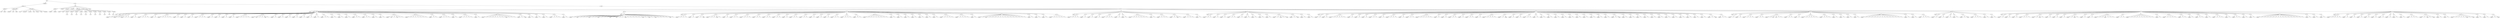 digraph Tree {
	"t0" [label = "TEI"];
	"t1" [label = "teiHeader"];
	"t2" [label = "fileDesc"];
	"t3" [label = "titleStmt"];
	"t4" [label = "title"];
	"t5" [label = "author"];
	"t6" [label = "publicationStmt"];
	"t7" [label = "publisher"];
	"t8" [label = "idno"];
	"t9" [label = "rights"];
	"t10" [label = "SourceDesc"];
	"t11" [label = "genre"];
	"t12" [label = "inspiration"];
	"t13" [label = "structure"];
	"t14" [label = "type"];
	"t15" [label = "periode"];
	"t16" [label = "taille"];
	"t17" [label = "permalien"];
	"t18" [label = "text"];
	"t19" [label = "front"];
	"t20" [label = "docTitle"];
	"t21" [label = "titlePart"];
	"t22" [label = "titlePart"];
	"t23" [label = "docDate"];
	"t24" [label = "docAuthor"];
	"t25" [label = "docImprint"];
	"t26" [label = "printer"];
	"t27" [label = "performance"];
	"t28" [label = "castList"];
	"t29" [label = "head"];
	"t30" [label = "castItem"];
	"t31" [label = "role"];
	"t32" [label = "castItem"];
	"t33" [label = "role"];
	"t34" [label = "castItem"];
	"t35" [label = "role"];
	"t36" [label = "castItem"];
	"t37" [label = "role"];
	"t38" [label = "castItem"];
	"t39" [label = "role"];
	"t40" [label = "castItem"];
	"t41" [label = "role"];
	"t42" [label = "castItem"];
	"t43" [label = "role"];
	"t44" [label = "castItem"];
	"t45" [label = "role"];
	"t46" [label = "castItem"];
	"t47" [label = "role"];
	"t48" [label = "castItem"];
	"t49" [label = "role"];
	"t50" [label = "castItem"];
	"t51" [label = "role"];
	"t52" [label = "set"];
	"t53" [label = "note"];
	"t54" [label = "body"];
	"t55" [label = "div1"];
	"t56" [label = "head"];
	"t57" [label = "stage"];
	"t58" [label = "div2"];
	"t59" [label = "head"];
	"t60" [label = "stage"];
	"t61" [label = "sp"];
	"t62" [label = "speaker"];
	"t63" [label = "l"];
	"t64" [label = "sp"];
	"t65" [label = "speaker"];
	"t66" [label = "l"];
	"t67" [label = "sp"];
	"t68" [label = "speaker"];
	"t69" [label = "l"];
	"t70" [label = "l"];
	"t71" [label = "sp"];
	"t72" [label = "speaker"];
	"t73" [label = "l"];
	"t74" [label = "sp"];
	"t75" [label = "speaker"];
	"t76" [label = "l"];
	"t77" [label = "l"];
	"t78" [label = "l"];
	"t79" [label = "sp"];
	"t80" [label = "speaker"];
	"t81" [label = "l"];
	"t82" [label = "sp"];
	"t83" [label = "speaker"];
	"t84" [label = "l"];
	"t85" [label = "l"];
	"t86" [label = "l"];
	"t87" [label = "l"];
	"t88" [label = "sp"];
	"t89" [label = "speaker"];
	"t90" [label = "l"];
	"t91" [label = "sp"];
	"t92" [label = "speaker"];
	"t93" [label = "l"];
	"t94" [label = "sp"];
	"t95" [label = "speaker"];
	"t96" [label = "l"];
	"t97" [label = "sp"];
	"t98" [label = "speaker"];
	"t99" [label = "l"];
	"t100" [label = "l"];
	"t101" [label = "l"];
	"t102" [label = "sp"];
	"t103" [label = "speaker"];
	"t104" [label = "l"];
	"t105" [label = "sp"];
	"t106" [label = "speaker"];
	"t107" [label = "l"];
	"t108" [label = "sp"];
	"t109" [label = "speaker"];
	"t110" [label = "l"];
	"t111" [label = "sp"];
	"t112" [label = "speaker"];
	"t113" [label = "l"];
	"t114" [label = "sp"];
	"t115" [label = "speaker"];
	"t116" [label = "l"];
	"t117" [label = "l"];
	"t118" [label = "l"];
	"t119" [label = "l"];
	"t120" [label = "sp"];
	"t121" [label = "speaker"];
	"t122" [label = "note"];
	"t123" [label = "l"];
	"t124" [label = "l"];
	"t125" [label = "stage"];
	"t126" [label = "l"];
	"t127" [label = "sp"];
	"t128" [label = "speaker"];
	"t129" [label = "l"];
	"t130" [label = "sp"];
	"t131" [label = "speaker"];
	"t132" [label = "l"];
	"t133" [label = "sp"];
	"t134" [label = "speaker"];
	"t135" [label = "l"];
	"t136" [label = "sp"];
	"t137" [label = "speaker"];
	"t138" [label = "l"];
	"t139" [label = "sp"];
	"t140" [label = "speaker"];
	"t141" [label = "l"];
	"t142" [label = "sp"];
	"t143" [label = "speaker"];
	"t144" [label = "l"];
	"t145" [label = "sp"];
	"t146" [label = "speaker"];
	"t147" [label = "l"];
	"t148" [label = "sp"];
	"t149" [label = "speaker"];
	"t150" [label = "l"];
	"t151" [label = "l"];
	"t152" [label = "sp"];
	"t153" [label = "speaker"];
	"t154" [label = "l"];
	"t155" [label = "sp"];
	"t156" [label = "speaker"];
	"t157" [label = "l"];
	"t158" [label = "sp"];
	"t159" [label = "speaker"];
	"t160" [label = "l"];
	"t161" [label = "sp"];
	"t162" [label = "speaker"];
	"t163" [label = "l"];
	"t164" [label = "l"];
	"t165" [label = "sp"];
	"t166" [label = "speaker"];
	"t167" [label = "l"];
	"t168" [label = "l"];
	"t169" [label = "sp"];
	"t170" [label = "speaker"];
	"t171" [label = "l"];
	"t172" [label = "sp"];
	"t173" [label = "speaker"];
	"t174" [label = "l"];
	"t175" [label = "sp"];
	"t176" [label = "speaker"];
	"t177" [label = "note"];
	"t178" [label = "l"];
	"t179" [label = "note"];
	"t180" [label = "l"];
	"t181" [label = "l"];
	"t182" [label = "sp"];
	"t183" [label = "speaker"];
	"t184" [label = "l"];
	"t185" [label = "l"];
	"t186" [label = "l"];
	"t187" [label = "l"];
	"t188" [label = "l"];
	"t189" [label = "l"];
	"t190" [label = "l"];
	"t191" [label = "sp"];
	"t192" [label = "speaker"];
	"t193" [label = "l"];
	"t194" [label = "l"];
	"t195" [label = "sp"];
	"t196" [label = "speaker"];
	"t197" [label = "l"];
	"t198" [label = "l"];
	"t199" [label = "l"];
	"t200" [label = "sp"];
	"t201" [label = "speaker"];
	"t202" [label = "l"];
	"t203" [label = "sp"];
	"t204" [label = "speaker"];
	"t205" [label = "l"];
	"t206" [label = "l"];
	"t207" [label = "l"];
	"t208" [label = "l"];
	"t209" [label = "sp"];
	"t210" [label = "speaker"];
	"t211" [label = "l"];
	"t212" [label = "sp"];
	"t213" [label = "speaker"];
	"t214" [label = "l"];
	"t215" [label = "l"];
	"t216" [label = "l"];
	"t217" [label = "l"];
	"t218" [label = "l"];
	"t219" [label = "l"];
	"t220" [label = "l"];
	"t221" [label = "stage"];
	"t222" [label = "l"];
	"t223" [label = "l"];
	"t224" [label = "l"];
	"t225" [label = "sp"];
	"t226" [label = "speaker"];
	"t227" [label = "l"];
	"t228" [label = "stage"];
	"t229" [label = "sp"];
	"t230" [label = "speaker"];
	"t231" [label = "l"];
	"t232" [label = "sp"];
	"t233" [label = "speaker"];
	"t234" [label = "l"];
	"t235" [label = "sp"];
	"t236" [label = "speaker"];
	"t237" [label = "l"];
	"t238" [label = "sp"];
	"t239" [label = "speaker"];
	"t240" [label = "l"];
	"t241" [label = "l"];
	"t242" [label = "l"];
	"t243" [label = "sp"];
	"t244" [label = "speaker"];
	"t245" [label = "l"];
	"t246" [label = "div2"];
	"t247" [label = "head"];
	"t248" [label = "sp"];
	"t249" [label = "speaker"];
	"t250" [label = "l"];
	"t251" [label = "stage"];
	"t252" [label = "l"];
	"t253" [label = "l"];
	"t254" [label = "l"];
	"t255" [label = "stage"];
	"t256" [label = "l"];
	"t257" [label = "l"];
	"t258" [label = "stage"];
	"t259" [label = "l"];
	"t260" [label = "l"];
	"t261" [label = "l"];
	"t262" [label = "stage"];
	"t263" [label = "l"];
	"t264" [label = "stage"];
	"t265" [label = "l"];
	"t266" [label = "l"];
	"t267" [label = "stage"];
	"t268" [label = "l"];
	"t269" [label = "l"];
	"t270" [label = "l"];
	"t271" [label = "l"];
	"t272" [label = "l"];
	"t273" [label = "stage"];
	"t274" [label = "l"];
	"t275" [label = "stage"];
	"t276" [label = "l"];
	"t277" [label = "stage"];
	"t278" [label = "l"];
	"t279" [label = "l"];
	"t280" [label = "l"];
	"t281" [label = "l"];
	"t282" [label = "stage"];
	"t283" [label = "l"];
	"t284" [label = "div2"];
	"t285" [label = "head"];
	"t286" [label = "sp"];
	"t287" [label = "speaker"];
	"t288" [label = "l"];
	"t289" [label = "l"];
	"t290" [label = "l"];
	"t291" [label = "sp"];
	"t292" [label = "speaker"];
	"t293" [label = "l"];
	"t294" [label = "sp"];
	"t295" [label = "speaker"];
	"t296" [label = "l"];
	"t297" [label = "stage"];
	"t298" [label = "sp"];
	"t299" [label = "speaker"];
	"t300" [label = "l"];
	"t301" [label = "l"];
	"t302" [label = "stage"];
	"t303" [label = "l"];
	"t304" [label = "sp"];
	"t305" [label = "speaker"];
	"t306" [label = "l"];
	"t307" [label = "sp"];
	"t308" [label = "speaker"];
	"t309" [label = "l"];
	"t310" [label = "l"];
	"t311" [label = "sp"];
	"t312" [label = "speaker"];
	"t313" [label = "l"];
	"t314" [label = "l"];
	"t315" [label = "l"];
	"t316" [label = "sp"];
	"t317" [label = "speaker"];
	"t318" [label = "l"];
	"t319" [label = "l"];
	"t320" [label = "sp"];
	"t321" [label = "speaker"];
	"t322" [label = "l"];
	"t323" [label = "l"];
	"t324" [label = "sp"];
	"t325" [label = "speaker"];
	"t326" [label = "l"];
	"t327" [label = "l"];
	"t328" [label = "sp"];
	"t329" [label = "speaker"];
	"t330" [label = "l"];
	"t331" [label = "sp"];
	"t332" [label = "speaker"];
	"t333" [label = "l"];
	"t334" [label = "l"];
	"t335" [label = "sp"];
	"t336" [label = "speaker"];
	"t337" [label = "l"];
	"t338" [label = "l"];
	"t339" [label = "sp"];
	"t340" [label = "speaker"];
	"t341" [label = "l"];
	"t342" [label = "sp"];
	"t343" [label = "speaker"];
	"t344" [label = "l"];
	"t345" [label = "sp"];
	"t346" [label = "speaker"];
	"t347" [label = "l"];
	"t348" [label = "sp"];
	"t349" [label = "speaker"];
	"t350" [label = "l"];
	"t351" [label = "l"];
	"t352" [label = "sp"];
	"t353" [label = "speaker"];
	"t354" [label = "l"];
	"t355" [label = "l"];
	"t356" [label = "l"];
	"t357" [label = "sp"];
	"t358" [label = "speaker"];
	"t359" [label = "l"];
	"t360" [label = "l"];
	"t361" [label = "sp"];
	"t362" [label = "speaker"];
	"t363" [label = "l"];
	"t364" [label = "l"];
	"t365" [label = "l"];
	"t366" [label = "l"];
	"t367" [label = "l"];
	"t368" [label = "l"];
	"t369" [label = "l"];
	"t370" [label = "l"];
	"t371" [label = "sp"];
	"t372" [label = "speaker"];
	"t373" [label = "l"];
	"t374" [label = "sp"];
	"t375" [label = "speaker"];
	"t376" [label = "l"];
	"t377" [label = "sp"];
	"t378" [label = "speaker"];
	"t379" [label = "l"];
	"t380" [label = "sp"];
	"t381" [label = "speaker"];
	"t382" [label = "l"];
	"t383" [label = "sp"];
	"t384" [label = "speaker"];
	"t385" [label = "l"];
	"t386" [label = "sp"];
	"t387" [label = "speaker"];
	"t388" [label = "l"];
	"t389" [label = "sp"];
	"t390" [label = "speaker"];
	"t391" [label = "l"];
	"t392" [label = "sp"];
	"t393" [label = "speaker"];
	"t394" [label = "l"];
	"t395" [label = "l"];
	"t396" [label = "l"];
	"t397" [label = "l"];
	"t398" [label = "sp"];
	"t399" [label = "speaker"];
	"t400" [label = "l"];
	"t401" [label = "l"];
	"t402" [label = "l"];
	"t403" [label = "l"];
	"t404" [label = "sp"];
	"t405" [label = "speaker"];
	"t406" [label = "l"];
	"t407" [label = "sp"];
	"t408" [label = "speaker"];
	"t409" [label = "l"];
	"t410" [label = "stage"];
	"t411" [label = "l"];
	"t412" [label = "l"];
	"t413" [label = "l"];
	"t414" [label = "l"];
	"t415" [label = "l"];
	"t416" [label = "l"];
	"t417" [label = "l"];
	"t418" [label = "l"];
	"t419" [label = "l"];
	"t420" [label = "l"];
	"t421" [label = "l"];
	"t422" [label = "l"];
	"t423" [label = "l"];
	"t424" [label = "l"];
	"t425" [label = "sp"];
	"t426" [label = "speaker"];
	"t427" [label = "l"];
	"t428" [label = "sp"];
	"t429" [label = "speaker"];
	"t430" [label = "l"];
	"t431" [label = "sp"];
	"t432" [label = "speaker"];
	"t433" [label = "l"];
	"t434" [label = "sp"];
	"t435" [label = "speaker"];
	"t436" [label = "l"];
	"t437" [label = "l"];
	"t438" [label = "l"];
	"t439" [label = "l"];
	"t440" [label = "l"];
	"t441" [label = "div2"];
	"t442" [label = "head"];
	"t443" [label = "sp"];
	"t444" [label = "speaker"];
	"t445" [label = "l"];
	"t446" [label = "l"];
	"t447" [label = "l"];
	"t448" [label = "sp"];
	"t449" [label = "speaker"];
	"t450" [label = "l"];
	"t451" [label = "sp"];
	"t452" [label = "speaker"];
	"t453" [label = "l"];
	"t454" [label = "sp"];
	"t455" [label = "speaker"];
	"t456" [label = "l"];
	"t457" [label = "sp"];
	"t458" [label = "speaker"];
	"t459" [label = "l"];
	"t460" [label = "l"];
	"t461" [label = "l"];
	"t462" [label = "sp"];
	"t463" [label = "speaker"];
	"t464" [label = "l"];
	"t465" [label = "sp"];
	"t466" [label = "speaker"];
	"t467" [label = "l"];
	"t468" [label = "sp"];
	"t469" [label = "speaker"];
	"t470" [label = "l"];
	"t471" [label = "l"];
	"t472" [label = "l"];
	"t473" [label = "l"];
	"t474" [label = "l"];
	"t475" [label = "l"];
	"t476" [label = "sp"];
	"t477" [label = "speaker"];
	"t478" [label = "l"];
	"t479" [label = "sp"];
	"t480" [label = "speaker"];
	"t481" [label = "l"];
	"t482" [label = "l"];
	"t483" [label = "l"];
	"t484" [label = "sp"];
	"t485" [label = "speaker"];
	"t486" [label = "l"];
	"t487" [label = "stage"];
	"t488" [label = "l"];
	"t489" [label = "sp"];
	"t490" [label = "speaker"];
	"t491" [label = "l"];
	"t492" [label = "l"];
	"t493" [label = "l"];
	"t494" [label = "sp"];
	"t495" [label = "speaker"];
	"t496" [label = "l"];
	"t497" [label = "div2"];
	"t498" [label = "head"];
	"t499" [label = "sp"];
	"t500" [label = "speaker"];
	"t501" [label = "l"];
	"t502" [label = "l"];
	"t503" [label = "sp"];
	"t504" [label = "speaker"];
	"t505" [label = "l"];
	"t506" [label = "sp"];
	"t507" [label = "speaker"];
	"t508" [label = "l"];
	"t509" [label = "sp"];
	"t510" [label = "speaker"];
	"t511" [label = "l"];
	"t512" [label = "l"];
	"t513" [label = "sp"];
	"t514" [label = "speaker"];
	"t515" [label = "l"];
	"t516" [label = "sp"];
	"t517" [label = "speaker"];
	"t518" [label = "l"];
	"t519" [label = "sp"];
	"t520" [label = "speaker"];
	"t521" [label = "l"];
	"t522" [label = "sp"];
	"t523" [label = "speaker"];
	"t524" [label = "l"];
	"t525" [label = "sp"];
	"t526" [label = "speaker"];
	"t527" [label = "l"];
	"t528" [label = "sp"];
	"t529" [label = "speaker"];
	"t530" [label = "l"];
	"t531" [label = "stage"];
	"t532" [label = "l"];
	"t533" [label = "stage"];
	"t534" [label = "sp"];
	"t535" [label = "speaker"];
	"t536" [label = "l"];
	"t537" [label = "stage"];
	"t538" [label = "sp"];
	"t539" [label = "speaker"];
	"t540" [label = "l"];
	"t541" [label = "sp"];
	"t542" [label = "speaker"];
	"t543" [label = "l"];
	"t544" [label = "div2"];
	"t545" [label = "head"];
	"t546" [label = "sp"];
	"t547" [label = "speaker"];
	"t548" [label = "l"];
	"t549" [label = "sp"];
	"t550" [label = "speaker"];
	"t551" [label = "l"];
	"t552" [label = "sp"];
	"t553" [label = "speaker"];
	"t554" [label = "l"];
	"t555" [label = "l"];
	"t556" [label = "l"];
	"t557" [label = "l"];
	"t558" [label = "l"];
	"t559" [label = "sp"];
	"t560" [label = "speaker"];
	"t561" [label = "l"];
	"t562" [label = "sp"];
	"t563" [label = "speaker"];
	"t564" [label = "l"];
	"t565" [label = "sp"];
	"t566" [label = "speaker"];
	"t567" [label = "l"];
	"t568" [label = "sp"];
	"t569" [label = "speaker"];
	"t570" [label = "l"];
	"t571" [label = "l"];
	"t572" [label = "sp"];
	"t573" [label = "speaker"];
	"t574" [label = "l"];
	"t575" [label = "sp"];
	"t576" [label = "speaker"];
	"t577" [label = "l"];
	"t578" [label = "l"];
	"t579" [label = "l"];
	"t580" [label = "sp"];
	"t581" [label = "speaker"];
	"t582" [label = "l"];
	"t583" [label = "sp"];
	"t584" [label = "speaker"];
	"t585" [label = "l"];
	"t586" [label = "l"];
	"t587" [label = "sp"];
	"t588" [label = "speaker"];
	"t589" [label = "l"];
	"t590" [label = "l"];
	"t591" [label = "l"];
	"t592" [label = "l"];
	"t593" [label = "l"];
	"t594" [label = "sp"];
	"t595" [label = "speaker"];
	"t596" [label = "l"];
	"t597" [label = "sp"];
	"t598" [label = "speaker"];
	"t599" [label = "l"];
	"t600" [label = "sp"];
	"t601" [label = "speaker"];
	"t602" [label = "l"];
	"t603" [label = "l"];
	"t604" [label = "sp"];
	"t605" [label = "speaker"];
	"t606" [label = "l"];
	"t607" [label = "sp"];
	"t608" [label = "speaker"];
	"t609" [label = "l"];
	"t610" [label = "l"];
	"t611" [label = "sp"];
	"t612" [label = "speaker"];
	"t613" [label = "l"];
	"t614" [label = "sp"];
	"t615" [label = "speaker"];
	"t616" [label = "l"];
	"t617" [label = "l"];
	"t618" [label = "l"];
	"t619" [label = "l"];
	"t620" [label = "sp"];
	"t621" [label = "speaker"];
	"t622" [label = "l"];
	"t623" [label = "stage"];
	"t624" [label = "sp"];
	"t625" [label = "speaker"];
	"t626" [label = "l"];
	"t627" [label = "sp"];
	"t628" [label = "speaker"];
	"t629" [label = "l"];
	"t630" [label = "sp"];
	"t631" [label = "speaker"];
	"t632" [label = "l"];
	"t633" [label = "l"];
	"t634" [label = "sp"];
	"t635" [label = "speaker"];
	"t636" [label = "l"];
	"t637" [label = "sp"];
	"t638" [label = "speaker"];
	"t639" [label = "l"];
	"t640" [label = "sp"];
	"t641" [label = "speaker"];
	"t642" [label = "l"];
	"t643" [label = "sp"];
	"t644" [label = "speaker"];
	"t645" [label = "l"];
	"t646" [label = "sp"];
	"t647" [label = "speaker"];
	"t648" [label = "l"];
	"t649" [label = "sp"];
	"t650" [label = "speaker"];
	"t651" [label = "l"];
	"t652" [label = "sp"];
	"t653" [label = "speaker"];
	"t654" [label = "l"];
	"t655" [label = "sp"];
	"t656" [label = "speaker"];
	"t657" [label = "l"];
	"t658" [label = "sp"];
	"t659" [label = "speaker"];
	"t660" [label = "l"];
	"t661" [label = "sp"];
	"t662" [label = "speaker"];
	"t663" [label = "l"];
	"t664" [label = "sp"];
	"t665" [label = "speaker"];
	"t666" [label = "l"];
	"t667" [label = "sp"];
	"t668" [label = "speaker"];
	"t669" [label = "l"];
	"t670" [label = "stage"];
	"t671" [label = "sp"];
	"t672" [label = "speaker"];
	"t673" [label = "l"];
	"t674" [label = "sp"];
	"t675" [label = "speaker"];
	"t676" [label = "l"];
	"t677" [label = "sp"];
	"t678" [label = "speaker"];
	"t679" [label = "l"];
	"t680" [label = "sp"];
	"t681" [label = "speaker"];
	"t682" [label = "l"];
	"t683" [label = "sp"];
	"t684" [label = "speaker"];
	"t685" [label = "l"];
	"t686" [label = "sp"];
	"t687" [label = "speaker"];
	"t688" [label = "l"];
	"t689" [label = "sp"];
	"t690" [label = "speaker"];
	"t691" [label = "l"];
	"t692" [label = "sp"];
	"t693" [label = "speaker"];
	"t694" [label = "l"];
	"t695" [label = "sp"];
	"t696" [label = "speaker"];
	"t697" [label = "l"];
	"t698" [label = "sp"];
	"t699" [label = "speaker"];
	"t700" [label = "l"];
	"t701" [label = "sp"];
	"t702" [label = "speaker"];
	"t703" [label = "l"];
	"t704" [label = "sp"];
	"t705" [label = "speaker"];
	"t706" [label = "l"];
	"t707" [label = "sp"];
	"t708" [label = "speaker"];
	"t709" [label = "l"];
	"t710" [label = "stage"];
	"t711" [label = "sp"];
	"t712" [label = "speaker"];
	"t713" [label = "l"];
	"t714" [label = "l"];
	"t715" [label = "div2"];
	"t716" [label = "head"];
	"t717" [label = "sp"];
	"t718" [label = "speaker"];
	"t719" [label = "l"];
	"t720" [label = "sp"];
	"t721" [label = "speaker"];
	"t722" [label = "l"];
	"t723" [label = "sp"];
	"t724" [label = "speaker"];
	"t725" [label = "l"];
	"t726" [label = "l"];
	"t727" [label = "l"];
	"t728" [label = "sp"];
	"t729" [label = "speaker"];
	"t730" [label = "l"];
	"t731" [label = "l"];
	"t732" [label = "sp"];
	"t733" [label = "speaker"];
	"t734" [label = "l"];
	"t735" [label = "note"];
	"t736" [label = "note"];
	"t737" [label = "l"];
	"t738" [label = "l"];
	"t739" [label = "sp"];
	"t740" [label = "speaker"];
	"t741" [label = "l"];
	"t742" [label = "l"];
	"t743" [label = "sp"];
	"t744" [label = "speaker"];
	"t745" [label = "l"];
	"t746" [label = "sp"];
	"t747" [label = "speaker"];
	"t748" [label = "l"];
	"t749" [label = "l"];
	"t750" [label = "l"];
	"t751" [label = "l"];
	"t752" [label = "l"];
	"t753" [label = "sp"];
	"t754" [label = "speaker"];
	"t755" [label = "l"];
	"t756" [label = "l"];
	"t757" [label = "l"];
	"t758" [label = "sp"];
	"t759" [label = "speaker"];
	"t760" [label = "l"];
	"t761" [label = "sp"];
	"t762" [label = "speaker"];
	"t763" [label = "l"];
	"t764" [label = "sp"];
	"t765" [label = "speaker"];
	"t766" [label = "l"];
	"t767" [label = "sp"];
	"t768" [label = "speaker"];
	"t769" [label = "l"];
	"t770" [label = "sp"];
	"t771" [label = "speaker"];
	"t772" [label = "l"];
	"t773" [label = "l"];
	"t774" [label = "l"];
	"t775" [label = "l"];
	"t776" [label = "l"];
	"t777" [label = "l"];
	"t778" [label = "l"];
	"t779" [label = "l"];
	"t780" [label = "l"];
	"t781" [label = "l"];
	"t782" [label = "l"];
	"t783" [label = "l"];
	"t784" [label = "l"];
	"t785" [label = "l"];
	"t786" [label = "sp"];
	"t787" [label = "speaker"];
	"t788" [label = "l"];
	"t789" [label = "sp"];
	"t790" [label = "speaker"];
	"t791" [label = "l"];
	"t792" [label = "sp"];
	"t793" [label = "speaker"];
	"t794" [label = "l"];
	"t795" [label = "l"];
	"t796" [label = "l"];
	"t797" [label = "div2"];
	"t798" [label = "head"];
	"t799" [label = "sp"];
	"t800" [label = "speaker"];
	"t801" [label = "l"];
	"t802" [label = "sp"];
	"t803" [label = "speaker"];
	"t804" [label = "l"];
	"t805" [label = "sp"];
	"t806" [label = "speaker"];
	"t807" [label = "l"];
	"t808" [label = "sp"];
	"t809" [label = "speaker"];
	"t810" [label = "l"];
	"t811" [label = "sp"];
	"t812" [label = "speaker"];
	"t813" [label = "l"];
	"t814" [label = "stage"];
	"t815" [label = "sp"];
	"t816" [label = "speaker"];
	"t817" [label = "l"];
	"t818" [label = "l"];
	"t819" [label = "l"];
	"t820" [label = "sp"];
	"t821" [label = "speaker"];
	"t822" [label = "l"];
	"t823" [label = "sp"];
	"t824" [label = "speaker"];
	"t825" [label = "l"];
	"t826" [label = "div2"];
	"t827" [label = "head"];
	"t828" [label = "sp"];
	"t829" [label = "speaker"];
	"t830" [label = "l"];
	"t831" [label = "sp"];
	"t832" [label = "speaker"];
	"t833" [label = "l"];
	"t834" [label = "sp"];
	"t835" [label = "speaker"];
	"t836" [label = "l"];
	"t837" [label = "sp"];
	"t838" [label = "speaker"];
	"t839" [label = "l"];
	"t840" [label = "l"];
	"t841" [label = "l"];
	"t842" [label = "sp"];
	"t843" [label = "speaker"];
	"t844" [label = "l"];
	"t845" [label = "stage"];
	"t846" [label = "l"];
	"t847" [label = "sp"];
	"t848" [label = "speaker"];
	"t849" [label = "l"];
	"t850" [label = "sp"];
	"t851" [label = "speaker"];
	"t852" [label = "l"];
	"t853" [label = "sp"];
	"t854" [label = "speaker"];
	"t855" [label = "l"];
	"t856" [label = "sp"];
	"t857" [label = "speaker"];
	"t858" [label = "l"];
	"t859" [label = "stage"];
	"t860" [label = "l"];
	"t861" [label = "sp"];
	"t862" [label = "speaker"];
	"t863" [label = "l"];
	"t864" [label = "sp"];
	"t865" [label = "speaker"];
	"t866" [label = "l"];
	"t867" [label = "sp"];
	"t868" [label = "speaker"];
	"t869" [label = "l"];
	"t870" [label = "l"];
	"t871" [label = "stage"];
	"t872" [label = "l"];
	"t873" [label = "l"];
	"t874" [label = "l"];
	"t875" [label = "sp"];
	"t876" [label = "speaker"];
	"t877" [label = "l"];
	"t878" [label = "l"];
	"t879" [label = "sp"];
	"t880" [label = "speaker"];
	"t881" [label = "l"];
	"t882" [label = "l"];
	"t883" [label = "l"];
	"t884" [label = "l"];
	"t885" [label = "l"];
	"t886" [label = "l"];
	"t887" [label = "l"];
	"t888" [label = "l"];
	"t889" [label = "l"];
	"t890" [label = "sp"];
	"t891" [label = "speaker"];
	"t892" [label = "l"];
	"t893" [label = "sp"];
	"t894" [label = "speaker"];
	"t895" [label = "l"];
	"t896" [label = "l"];
	"t897" [label = "l"];
	"t898" [label = "l"];
	"t899" [label = "sp"];
	"t900" [label = "speaker"];
	"t901" [label = "l"];
	"t902" [label = "l"];
	"t903" [label = "sp"];
	"t904" [label = "speaker"];
	"t905" [label = "l"];
	"t906" [label = "sp"];
	"t907" [label = "speaker"];
	"t908" [label = "l"];
	"t909" [label = "l"];
	"t910" [label = "sp"];
	"t911" [label = "speaker"];
	"t912" [label = "l"];
	"t913" [label = "sp"];
	"t914" [label = "speaker"];
	"t915" [label = "l"];
	"t916" [label = "l"];
	"t917" [label = "l"];
	"t918" [label = "sp"];
	"t919" [label = "speaker"];
	"t920" [label = "l"];
	"t921" [label = "sp"];
	"t922" [label = "speaker"];
	"t923" [label = "l"];
	"t924" [label = "l"];
	"t925" [label = "sp"];
	"t926" [label = "speaker"];
	"t927" [label = "l"];
	"t928" [label = "sp"];
	"t929" [label = "speaker"];
	"t930" [label = "l"];
	"t931" [label = "sp"];
	"t932" [label = "speaker"];
	"t933" [label = "l"];
	"t934" [label = "l"];
	"t935" [label = "l"];
	"t936" [label = "l"];
	"t937" [label = "l"];
	"t938" [label = "l"];
	"t939" [label = "l"];
	"t940" [label = "l"];
	"t941" [label = "l"];
	"t942" [label = "l"];
	"t943" [label = "l"];
	"t944" [label = "l"];
	"t945" [label = "l"];
	"t946" [label = "l"];
	"t947" [label = "l"];
	"t948" [label = "l"];
	"t949" [label = "sp"];
	"t950" [label = "speaker"];
	"t951" [label = "l"];
	"t952" [label = "sp"];
	"t953" [label = "speaker"];
	"t954" [label = "l"];
	"t955" [label = "sp"];
	"t956" [label = "speaker"];
	"t957" [label = "l"];
	"t958" [label = "div2"];
	"t959" [label = "head"];
	"t960" [label = "sp"];
	"t961" [label = "speaker"];
	"t962" [label = "l"];
	"t963" [label = "l"];
	"t964" [label = "l"];
	"t965" [label = "l"];
	"t966" [label = "sp"];
	"t967" [label = "speaker"];
	"t968" [label = "l"];
	"t969" [label = "sp"];
	"t970" [label = "speaker"];
	"t971" [label = "l"];
	"t972" [label = "sp"];
	"t973" [label = "speaker"];
	"t974" [label = "l"];
	"t975" [label = "sp"];
	"t976" [label = "speaker"];
	"t977" [label = "l"];
	"t978" [label = "sp"];
	"t979" [label = "speaker"];
	"t980" [label = "l"];
	"t981" [label = "sp"];
	"t982" [label = "speaker"];
	"t983" [label = "l"];
	"t984" [label = "sp"];
	"t985" [label = "speaker"];
	"t986" [label = "l"];
	"t987" [label = "sp"];
	"t988" [label = "speaker"];
	"t989" [label = "l"];
	"t990" [label = "sp"];
	"t991" [label = "speaker"];
	"t992" [label = "l"];
	"t993" [label = "sp"];
	"t994" [label = "speaker"];
	"t995" [label = "l"];
	"t996" [label = "l"];
	"t997" [label = "l"];
	"t998" [label = "sp"];
	"t999" [label = "speaker"];
	"t1000" [label = "l"];
	"t1001" [label = "stage"];
	"t1002" [label = "l"];
	"t1003" [label = "stage"];
	"t1004" [label = "sp"];
	"t1005" [label = "speaker"];
	"t1006" [label = "l"];
	"t1007" [label = "sp"];
	"t1008" [label = "speaker"];
	"t1009" [label = "l"];
	"t1010" [label = "sp"];
	"t1011" [label = "speaker"];
	"t1012" [label = "l"];
	"t1013" [label = "l"];
	"t1014" [label = "l"];
	"t1015" [label = "l"];
	"t1016" [label = "stage"];
	"t1017" [label = "l"];
	"t1018" [label = "stage"];
	"t1019" [label = "sp"];
	"t1020" [label = "speaker"];
	"t1021" [label = "l"];
	"t1022" [label = "sp"];
	"t1023" [label = "speaker"];
	"t1024" [label = "l"];
	"t1025" [label = "sp"];
	"t1026" [label = "speaker"];
	"t1027" [label = "l"];
	"t1028" [label = "stage"];
	"t0" -> "t1";
	"t1" -> "t2";
	"t2" -> "t3";
	"t3" -> "t4";
	"t3" -> "t5";
	"t2" -> "t6";
	"t6" -> "t7";
	"t6" -> "t8";
	"t6" -> "t9";
	"t2" -> "t10";
	"t10" -> "t11";
	"t10" -> "t12";
	"t10" -> "t13";
	"t10" -> "t14";
	"t10" -> "t15";
	"t10" -> "t16";
	"t10" -> "t17";
	"t0" -> "t18";
	"t18" -> "t19";
	"t19" -> "t20";
	"t20" -> "t21";
	"t20" -> "t22";
	"t19" -> "t23";
	"t19" -> "t24";
	"t19" -> "t25";
	"t25" -> "t26";
	"t19" -> "t27";
	"t19" -> "t28";
	"t28" -> "t29";
	"t28" -> "t30";
	"t30" -> "t31";
	"t28" -> "t32";
	"t32" -> "t33";
	"t28" -> "t34";
	"t34" -> "t35";
	"t28" -> "t36";
	"t36" -> "t37";
	"t28" -> "t38";
	"t38" -> "t39";
	"t28" -> "t40";
	"t40" -> "t41";
	"t28" -> "t42";
	"t42" -> "t43";
	"t28" -> "t44";
	"t44" -> "t45";
	"t28" -> "t46";
	"t46" -> "t47";
	"t28" -> "t48";
	"t48" -> "t49";
	"t28" -> "t50";
	"t50" -> "t51";
	"t19" -> "t52";
	"t19" -> "t53";
	"t18" -> "t54";
	"t54" -> "t55";
	"t55" -> "t56";
	"t55" -> "t57";
	"t55" -> "t58";
	"t58" -> "t59";
	"t58" -> "t60";
	"t58" -> "t61";
	"t61" -> "t62";
	"t61" -> "t63";
	"t58" -> "t64";
	"t64" -> "t65";
	"t64" -> "t66";
	"t58" -> "t67";
	"t67" -> "t68";
	"t67" -> "t69";
	"t67" -> "t70";
	"t58" -> "t71";
	"t71" -> "t72";
	"t71" -> "t73";
	"t58" -> "t74";
	"t74" -> "t75";
	"t74" -> "t76";
	"t74" -> "t77";
	"t74" -> "t78";
	"t58" -> "t79";
	"t79" -> "t80";
	"t79" -> "t81";
	"t58" -> "t82";
	"t82" -> "t83";
	"t82" -> "t84";
	"t82" -> "t85";
	"t82" -> "t86";
	"t82" -> "t87";
	"t58" -> "t88";
	"t88" -> "t89";
	"t88" -> "t90";
	"t58" -> "t91";
	"t91" -> "t92";
	"t91" -> "t93";
	"t58" -> "t94";
	"t94" -> "t95";
	"t94" -> "t96";
	"t58" -> "t97";
	"t97" -> "t98";
	"t97" -> "t99";
	"t97" -> "t100";
	"t97" -> "t101";
	"t58" -> "t102";
	"t102" -> "t103";
	"t102" -> "t104";
	"t58" -> "t105";
	"t105" -> "t106";
	"t105" -> "t107";
	"t58" -> "t108";
	"t108" -> "t109";
	"t108" -> "t110";
	"t58" -> "t111";
	"t111" -> "t112";
	"t111" -> "t113";
	"t58" -> "t114";
	"t114" -> "t115";
	"t114" -> "t116";
	"t114" -> "t117";
	"t114" -> "t118";
	"t114" -> "t119";
	"t58" -> "t120";
	"t120" -> "t121";
	"t120" -> "t122";
	"t120" -> "t123";
	"t120" -> "t124";
	"t120" -> "t125";
	"t120" -> "t126";
	"t58" -> "t127";
	"t127" -> "t128";
	"t127" -> "t129";
	"t58" -> "t130";
	"t130" -> "t131";
	"t130" -> "t132";
	"t58" -> "t133";
	"t133" -> "t134";
	"t133" -> "t135";
	"t58" -> "t136";
	"t136" -> "t137";
	"t136" -> "t138";
	"t58" -> "t139";
	"t139" -> "t140";
	"t139" -> "t141";
	"t58" -> "t142";
	"t142" -> "t143";
	"t142" -> "t144";
	"t58" -> "t145";
	"t145" -> "t146";
	"t145" -> "t147";
	"t58" -> "t148";
	"t148" -> "t149";
	"t148" -> "t150";
	"t148" -> "t151";
	"t58" -> "t152";
	"t152" -> "t153";
	"t152" -> "t154";
	"t58" -> "t155";
	"t155" -> "t156";
	"t155" -> "t157";
	"t58" -> "t158";
	"t158" -> "t159";
	"t158" -> "t160";
	"t58" -> "t161";
	"t161" -> "t162";
	"t161" -> "t163";
	"t161" -> "t164";
	"t58" -> "t165";
	"t165" -> "t166";
	"t165" -> "t167";
	"t165" -> "t168";
	"t58" -> "t169";
	"t169" -> "t170";
	"t169" -> "t171";
	"t58" -> "t172";
	"t172" -> "t173";
	"t172" -> "t174";
	"t58" -> "t175";
	"t175" -> "t176";
	"t175" -> "t177";
	"t175" -> "t178";
	"t175" -> "t179";
	"t175" -> "t180";
	"t175" -> "t181";
	"t58" -> "t182";
	"t182" -> "t183";
	"t182" -> "t184";
	"t182" -> "t185";
	"t182" -> "t186";
	"t182" -> "t187";
	"t182" -> "t188";
	"t182" -> "t189";
	"t182" -> "t190";
	"t58" -> "t191";
	"t191" -> "t192";
	"t191" -> "t193";
	"t191" -> "t194";
	"t58" -> "t195";
	"t195" -> "t196";
	"t195" -> "t197";
	"t195" -> "t198";
	"t195" -> "t199";
	"t58" -> "t200";
	"t200" -> "t201";
	"t200" -> "t202";
	"t58" -> "t203";
	"t203" -> "t204";
	"t203" -> "t205";
	"t203" -> "t206";
	"t203" -> "t207";
	"t203" -> "t208";
	"t58" -> "t209";
	"t209" -> "t210";
	"t209" -> "t211";
	"t58" -> "t212";
	"t212" -> "t213";
	"t212" -> "t214";
	"t212" -> "t215";
	"t212" -> "t216";
	"t212" -> "t217";
	"t212" -> "t218";
	"t212" -> "t219";
	"t212" -> "t220";
	"t212" -> "t221";
	"t212" -> "t222";
	"t212" -> "t223";
	"t212" -> "t224";
	"t58" -> "t225";
	"t225" -> "t226";
	"t225" -> "t227";
	"t225" -> "t228";
	"t58" -> "t229";
	"t229" -> "t230";
	"t229" -> "t231";
	"t58" -> "t232";
	"t232" -> "t233";
	"t232" -> "t234";
	"t58" -> "t235";
	"t235" -> "t236";
	"t235" -> "t237";
	"t58" -> "t238";
	"t238" -> "t239";
	"t238" -> "t240";
	"t238" -> "t241";
	"t238" -> "t242";
	"t58" -> "t243";
	"t243" -> "t244";
	"t243" -> "t245";
	"t55" -> "t246";
	"t246" -> "t247";
	"t246" -> "t248";
	"t248" -> "t249";
	"t248" -> "t250";
	"t248" -> "t251";
	"t248" -> "t252";
	"t248" -> "t253";
	"t248" -> "t254";
	"t248" -> "t255";
	"t248" -> "t256";
	"t248" -> "t257";
	"t248" -> "t258";
	"t248" -> "t259";
	"t248" -> "t260";
	"t248" -> "t261";
	"t248" -> "t262";
	"t248" -> "t263";
	"t248" -> "t264";
	"t248" -> "t265";
	"t248" -> "t266";
	"t248" -> "t267";
	"t248" -> "t268";
	"t248" -> "t269";
	"t248" -> "t270";
	"t248" -> "t271";
	"t248" -> "t272";
	"t248" -> "t273";
	"t248" -> "t274";
	"t248" -> "t275";
	"t248" -> "t276";
	"t248" -> "t277";
	"t248" -> "t278";
	"t248" -> "t279";
	"t248" -> "t280";
	"t248" -> "t281";
	"t248" -> "t282";
	"t248" -> "t283";
	"t55" -> "t284";
	"t284" -> "t285";
	"t284" -> "t286";
	"t286" -> "t287";
	"t286" -> "t288";
	"t286" -> "t289";
	"t286" -> "t290";
	"t284" -> "t291";
	"t291" -> "t292";
	"t291" -> "t293";
	"t284" -> "t294";
	"t294" -> "t295";
	"t294" -> "t296";
	"t294" -> "t297";
	"t284" -> "t298";
	"t298" -> "t299";
	"t298" -> "t300";
	"t298" -> "t301";
	"t298" -> "t302";
	"t298" -> "t303";
	"t284" -> "t304";
	"t304" -> "t305";
	"t304" -> "t306";
	"t284" -> "t307";
	"t307" -> "t308";
	"t307" -> "t309";
	"t307" -> "t310";
	"t284" -> "t311";
	"t311" -> "t312";
	"t311" -> "t313";
	"t311" -> "t314";
	"t311" -> "t315";
	"t284" -> "t316";
	"t316" -> "t317";
	"t316" -> "t318";
	"t316" -> "t319";
	"t284" -> "t320";
	"t320" -> "t321";
	"t320" -> "t322";
	"t320" -> "t323";
	"t284" -> "t324";
	"t324" -> "t325";
	"t324" -> "t326";
	"t324" -> "t327";
	"t284" -> "t328";
	"t328" -> "t329";
	"t328" -> "t330";
	"t284" -> "t331";
	"t331" -> "t332";
	"t331" -> "t333";
	"t331" -> "t334";
	"t284" -> "t335";
	"t335" -> "t336";
	"t335" -> "t337";
	"t335" -> "t338";
	"t284" -> "t339";
	"t339" -> "t340";
	"t339" -> "t341";
	"t284" -> "t342";
	"t342" -> "t343";
	"t342" -> "t344";
	"t284" -> "t345";
	"t345" -> "t346";
	"t345" -> "t347";
	"t284" -> "t348";
	"t348" -> "t349";
	"t348" -> "t350";
	"t348" -> "t351";
	"t284" -> "t352";
	"t352" -> "t353";
	"t352" -> "t354";
	"t352" -> "t355";
	"t352" -> "t356";
	"t284" -> "t357";
	"t357" -> "t358";
	"t357" -> "t359";
	"t357" -> "t360";
	"t284" -> "t361";
	"t361" -> "t362";
	"t361" -> "t363";
	"t361" -> "t364";
	"t361" -> "t365";
	"t361" -> "t366";
	"t361" -> "t367";
	"t361" -> "t368";
	"t361" -> "t369";
	"t361" -> "t370";
	"t284" -> "t371";
	"t371" -> "t372";
	"t371" -> "t373";
	"t284" -> "t374";
	"t374" -> "t375";
	"t374" -> "t376";
	"t284" -> "t377";
	"t377" -> "t378";
	"t377" -> "t379";
	"t284" -> "t380";
	"t380" -> "t381";
	"t380" -> "t382";
	"t284" -> "t383";
	"t383" -> "t384";
	"t383" -> "t385";
	"t284" -> "t386";
	"t386" -> "t387";
	"t386" -> "t388";
	"t284" -> "t389";
	"t389" -> "t390";
	"t389" -> "t391";
	"t284" -> "t392";
	"t392" -> "t393";
	"t392" -> "t394";
	"t392" -> "t395";
	"t392" -> "t396";
	"t392" -> "t397";
	"t284" -> "t398";
	"t398" -> "t399";
	"t398" -> "t400";
	"t398" -> "t401";
	"t398" -> "t402";
	"t398" -> "t403";
	"t284" -> "t404";
	"t404" -> "t405";
	"t404" -> "t406";
	"t284" -> "t407";
	"t407" -> "t408";
	"t407" -> "t409";
	"t407" -> "t410";
	"t407" -> "t411";
	"t407" -> "t412";
	"t407" -> "t413";
	"t407" -> "t414";
	"t407" -> "t415";
	"t407" -> "t416";
	"t407" -> "t417";
	"t407" -> "t418";
	"t407" -> "t419";
	"t407" -> "t420";
	"t407" -> "t421";
	"t407" -> "t422";
	"t407" -> "t423";
	"t407" -> "t424";
	"t284" -> "t425";
	"t425" -> "t426";
	"t425" -> "t427";
	"t284" -> "t428";
	"t428" -> "t429";
	"t428" -> "t430";
	"t284" -> "t431";
	"t431" -> "t432";
	"t431" -> "t433";
	"t284" -> "t434";
	"t434" -> "t435";
	"t434" -> "t436";
	"t434" -> "t437";
	"t434" -> "t438";
	"t434" -> "t439";
	"t434" -> "t440";
	"t55" -> "t441";
	"t441" -> "t442";
	"t441" -> "t443";
	"t443" -> "t444";
	"t443" -> "t445";
	"t443" -> "t446";
	"t443" -> "t447";
	"t441" -> "t448";
	"t448" -> "t449";
	"t448" -> "t450";
	"t441" -> "t451";
	"t451" -> "t452";
	"t451" -> "t453";
	"t441" -> "t454";
	"t454" -> "t455";
	"t454" -> "t456";
	"t441" -> "t457";
	"t457" -> "t458";
	"t457" -> "t459";
	"t457" -> "t460";
	"t457" -> "t461";
	"t441" -> "t462";
	"t462" -> "t463";
	"t462" -> "t464";
	"t441" -> "t465";
	"t465" -> "t466";
	"t465" -> "t467";
	"t441" -> "t468";
	"t468" -> "t469";
	"t468" -> "t470";
	"t468" -> "t471";
	"t468" -> "t472";
	"t468" -> "t473";
	"t468" -> "t474";
	"t468" -> "t475";
	"t441" -> "t476";
	"t476" -> "t477";
	"t476" -> "t478";
	"t441" -> "t479";
	"t479" -> "t480";
	"t479" -> "t481";
	"t479" -> "t482";
	"t479" -> "t483";
	"t441" -> "t484";
	"t484" -> "t485";
	"t484" -> "t486";
	"t484" -> "t487";
	"t484" -> "t488";
	"t441" -> "t489";
	"t489" -> "t490";
	"t489" -> "t491";
	"t489" -> "t492";
	"t489" -> "t493";
	"t441" -> "t494";
	"t494" -> "t495";
	"t494" -> "t496";
	"t55" -> "t497";
	"t497" -> "t498";
	"t497" -> "t499";
	"t499" -> "t500";
	"t499" -> "t501";
	"t499" -> "t502";
	"t497" -> "t503";
	"t503" -> "t504";
	"t503" -> "t505";
	"t497" -> "t506";
	"t506" -> "t507";
	"t506" -> "t508";
	"t497" -> "t509";
	"t509" -> "t510";
	"t509" -> "t511";
	"t509" -> "t512";
	"t497" -> "t513";
	"t513" -> "t514";
	"t513" -> "t515";
	"t497" -> "t516";
	"t516" -> "t517";
	"t516" -> "t518";
	"t497" -> "t519";
	"t519" -> "t520";
	"t519" -> "t521";
	"t497" -> "t522";
	"t522" -> "t523";
	"t522" -> "t524";
	"t497" -> "t525";
	"t525" -> "t526";
	"t525" -> "t527";
	"t497" -> "t528";
	"t528" -> "t529";
	"t528" -> "t530";
	"t528" -> "t531";
	"t528" -> "t532";
	"t528" -> "t533";
	"t497" -> "t534";
	"t534" -> "t535";
	"t534" -> "t536";
	"t534" -> "t537";
	"t497" -> "t538";
	"t538" -> "t539";
	"t538" -> "t540";
	"t497" -> "t541";
	"t541" -> "t542";
	"t541" -> "t543";
	"t55" -> "t544";
	"t544" -> "t545";
	"t544" -> "t546";
	"t546" -> "t547";
	"t546" -> "t548";
	"t544" -> "t549";
	"t549" -> "t550";
	"t549" -> "t551";
	"t544" -> "t552";
	"t552" -> "t553";
	"t552" -> "t554";
	"t552" -> "t555";
	"t552" -> "t556";
	"t552" -> "t557";
	"t552" -> "t558";
	"t544" -> "t559";
	"t559" -> "t560";
	"t559" -> "t561";
	"t544" -> "t562";
	"t562" -> "t563";
	"t562" -> "t564";
	"t544" -> "t565";
	"t565" -> "t566";
	"t565" -> "t567";
	"t544" -> "t568";
	"t568" -> "t569";
	"t568" -> "t570";
	"t568" -> "t571";
	"t544" -> "t572";
	"t572" -> "t573";
	"t572" -> "t574";
	"t544" -> "t575";
	"t575" -> "t576";
	"t575" -> "t577";
	"t575" -> "t578";
	"t575" -> "t579";
	"t544" -> "t580";
	"t580" -> "t581";
	"t580" -> "t582";
	"t544" -> "t583";
	"t583" -> "t584";
	"t583" -> "t585";
	"t583" -> "t586";
	"t544" -> "t587";
	"t587" -> "t588";
	"t587" -> "t589";
	"t587" -> "t590";
	"t587" -> "t591";
	"t587" -> "t592";
	"t587" -> "t593";
	"t544" -> "t594";
	"t594" -> "t595";
	"t594" -> "t596";
	"t544" -> "t597";
	"t597" -> "t598";
	"t597" -> "t599";
	"t544" -> "t600";
	"t600" -> "t601";
	"t600" -> "t602";
	"t600" -> "t603";
	"t544" -> "t604";
	"t604" -> "t605";
	"t604" -> "t606";
	"t544" -> "t607";
	"t607" -> "t608";
	"t607" -> "t609";
	"t607" -> "t610";
	"t544" -> "t611";
	"t611" -> "t612";
	"t611" -> "t613";
	"t544" -> "t614";
	"t614" -> "t615";
	"t614" -> "t616";
	"t614" -> "t617";
	"t614" -> "t618";
	"t614" -> "t619";
	"t544" -> "t620";
	"t620" -> "t621";
	"t620" -> "t622";
	"t620" -> "t623";
	"t544" -> "t624";
	"t624" -> "t625";
	"t624" -> "t626";
	"t544" -> "t627";
	"t627" -> "t628";
	"t627" -> "t629";
	"t544" -> "t630";
	"t630" -> "t631";
	"t630" -> "t632";
	"t630" -> "t633";
	"t544" -> "t634";
	"t634" -> "t635";
	"t634" -> "t636";
	"t544" -> "t637";
	"t637" -> "t638";
	"t637" -> "t639";
	"t544" -> "t640";
	"t640" -> "t641";
	"t640" -> "t642";
	"t544" -> "t643";
	"t643" -> "t644";
	"t643" -> "t645";
	"t544" -> "t646";
	"t646" -> "t647";
	"t646" -> "t648";
	"t544" -> "t649";
	"t649" -> "t650";
	"t649" -> "t651";
	"t544" -> "t652";
	"t652" -> "t653";
	"t652" -> "t654";
	"t544" -> "t655";
	"t655" -> "t656";
	"t655" -> "t657";
	"t544" -> "t658";
	"t658" -> "t659";
	"t658" -> "t660";
	"t544" -> "t661";
	"t661" -> "t662";
	"t661" -> "t663";
	"t544" -> "t664";
	"t664" -> "t665";
	"t664" -> "t666";
	"t544" -> "t667";
	"t667" -> "t668";
	"t667" -> "t669";
	"t667" -> "t670";
	"t544" -> "t671";
	"t671" -> "t672";
	"t671" -> "t673";
	"t544" -> "t674";
	"t674" -> "t675";
	"t674" -> "t676";
	"t544" -> "t677";
	"t677" -> "t678";
	"t677" -> "t679";
	"t544" -> "t680";
	"t680" -> "t681";
	"t680" -> "t682";
	"t544" -> "t683";
	"t683" -> "t684";
	"t683" -> "t685";
	"t544" -> "t686";
	"t686" -> "t687";
	"t686" -> "t688";
	"t544" -> "t689";
	"t689" -> "t690";
	"t689" -> "t691";
	"t544" -> "t692";
	"t692" -> "t693";
	"t692" -> "t694";
	"t544" -> "t695";
	"t695" -> "t696";
	"t695" -> "t697";
	"t544" -> "t698";
	"t698" -> "t699";
	"t698" -> "t700";
	"t544" -> "t701";
	"t701" -> "t702";
	"t701" -> "t703";
	"t544" -> "t704";
	"t704" -> "t705";
	"t704" -> "t706";
	"t544" -> "t707";
	"t707" -> "t708";
	"t707" -> "t709";
	"t707" -> "t710";
	"t544" -> "t711";
	"t711" -> "t712";
	"t711" -> "t713";
	"t711" -> "t714";
	"t55" -> "t715";
	"t715" -> "t716";
	"t715" -> "t717";
	"t717" -> "t718";
	"t717" -> "t719";
	"t715" -> "t720";
	"t720" -> "t721";
	"t720" -> "t722";
	"t715" -> "t723";
	"t723" -> "t724";
	"t723" -> "t725";
	"t723" -> "t726";
	"t723" -> "t727";
	"t715" -> "t728";
	"t728" -> "t729";
	"t728" -> "t730";
	"t728" -> "t731";
	"t715" -> "t732";
	"t732" -> "t733";
	"t732" -> "t734";
	"t732" -> "t735";
	"t732" -> "t736";
	"t732" -> "t737";
	"t732" -> "t738";
	"t715" -> "t739";
	"t739" -> "t740";
	"t739" -> "t741";
	"t739" -> "t742";
	"t715" -> "t743";
	"t743" -> "t744";
	"t743" -> "t745";
	"t715" -> "t746";
	"t746" -> "t747";
	"t746" -> "t748";
	"t746" -> "t749";
	"t746" -> "t750";
	"t746" -> "t751";
	"t746" -> "t752";
	"t715" -> "t753";
	"t753" -> "t754";
	"t753" -> "t755";
	"t753" -> "t756";
	"t753" -> "t757";
	"t715" -> "t758";
	"t758" -> "t759";
	"t758" -> "t760";
	"t715" -> "t761";
	"t761" -> "t762";
	"t761" -> "t763";
	"t715" -> "t764";
	"t764" -> "t765";
	"t764" -> "t766";
	"t715" -> "t767";
	"t767" -> "t768";
	"t767" -> "t769";
	"t715" -> "t770";
	"t770" -> "t771";
	"t770" -> "t772";
	"t770" -> "t773";
	"t770" -> "t774";
	"t770" -> "t775";
	"t770" -> "t776";
	"t770" -> "t777";
	"t770" -> "t778";
	"t770" -> "t779";
	"t770" -> "t780";
	"t770" -> "t781";
	"t770" -> "t782";
	"t770" -> "t783";
	"t770" -> "t784";
	"t770" -> "t785";
	"t715" -> "t786";
	"t786" -> "t787";
	"t786" -> "t788";
	"t715" -> "t789";
	"t789" -> "t790";
	"t789" -> "t791";
	"t715" -> "t792";
	"t792" -> "t793";
	"t792" -> "t794";
	"t792" -> "t795";
	"t792" -> "t796";
	"t55" -> "t797";
	"t797" -> "t798";
	"t797" -> "t799";
	"t799" -> "t800";
	"t799" -> "t801";
	"t797" -> "t802";
	"t802" -> "t803";
	"t802" -> "t804";
	"t797" -> "t805";
	"t805" -> "t806";
	"t805" -> "t807";
	"t797" -> "t808";
	"t808" -> "t809";
	"t808" -> "t810";
	"t797" -> "t811";
	"t811" -> "t812";
	"t811" -> "t813";
	"t811" -> "t814";
	"t797" -> "t815";
	"t815" -> "t816";
	"t815" -> "t817";
	"t815" -> "t818";
	"t815" -> "t819";
	"t797" -> "t820";
	"t820" -> "t821";
	"t820" -> "t822";
	"t797" -> "t823";
	"t823" -> "t824";
	"t823" -> "t825";
	"t55" -> "t826";
	"t826" -> "t827";
	"t826" -> "t828";
	"t828" -> "t829";
	"t828" -> "t830";
	"t826" -> "t831";
	"t831" -> "t832";
	"t831" -> "t833";
	"t826" -> "t834";
	"t834" -> "t835";
	"t834" -> "t836";
	"t826" -> "t837";
	"t837" -> "t838";
	"t837" -> "t839";
	"t837" -> "t840";
	"t837" -> "t841";
	"t826" -> "t842";
	"t842" -> "t843";
	"t842" -> "t844";
	"t842" -> "t845";
	"t842" -> "t846";
	"t826" -> "t847";
	"t847" -> "t848";
	"t847" -> "t849";
	"t826" -> "t850";
	"t850" -> "t851";
	"t850" -> "t852";
	"t826" -> "t853";
	"t853" -> "t854";
	"t853" -> "t855";
	"t826" -> "t856";
	"t856" -> "t857";
	"t856" -> "t858";
	"t856" -> "t859";
	"t856" -> "t860";
	"t826" -> "t861";
	"t861" -> "t862";
	"t861" -> "t863";
	"t826" -> "t864";
	"t864" -> "t865";
	"t864" -> "t866";
	"t826" -> "t867";
	"t867" -> "t868";
	"t867" -> "t869";
	"t867" -> "t870";
	"t867" -> "t871";
	"t867" -> "t872";
	"t867" -> "t873";
	"t867" -> "t874";
	"t826" -> "t875";
	"t875" -> "t876";
	"t875" -> "t877";
	"t875" -> "t878";
	"t826" -> "t879";
	"t879" -> "t880";
	"t879" -> "t881";
	"t879" -> "t882";
	"t879" -> "t883";
	"t879" -> "t884";
	"t879" -> "t885";
	"t879" -> "t886";
	"t879" -> "t887";
	"t879" -> "t888";
	"t879" -> "t889";
	"t826" -> "t890";
	"t890" -> "t891";
	"t890" -> "t892";
	"t826" -> "t893";
	"t893" -> "t894";
	"t893" -> "t895";
	"t893" -> "t896";
	"t893" -> "t897";
	"t893" -> "t898";
	"t826" -> "t899";
	"t899" -> "t900";
	"t899" -> "t901";
	"t899" -> "t902";
	"t826" -> "t903";
	"t903" -> "t904";
	"t903" -> "t905";
	"t826" -> "t906";
	"t906" -> "t907";
	"t906" -> "t908";
	"t906" -> "t909";
	"t826" -> "t910";
	"t910" -> "t911";
	"t910" -> "t912";
	"t826" -> "t913";
	"t913" -> "t914";
	"t913" -> "t915";
	"t913" -> "t916";
	"t913" -> "t917";
	"t826" -> "t918";
	"t918" -> "t919";
	"t918" -> "t920";
	"t826" -> "t921";
	"t921" -> "t922";
	"t921" -> "t923";
	"t921" -> "t924";
	"t826" -> "t925";
	"t925" -> "t926";
	"t925" -> "t927";
	"t826" -> "t928";
	"t928" -> "t929";
	"t928" -> "t930";
	"t826" -> "t931";
	"t931" -> "t932";
	"t931" -> "t933";
	"t931" -> "t934";
	"t931" -> "t935";
	"t931" -> "t936";
	"t931" -> "t937";
	"t931" -> "t938";
	"t931" -> "t939";
	"t931" -> "t940";
	"t931" -> "t941";
	"t931" -> "t942";
	"t931" -> "t943";
	"t931" -> "t944";
	"t931" -> "t945";
	"t931" -> "t946";
	"t931" -> "t947";
	"t931" -> "t948";
	"t826" -> "t949";
	"t949" -> "t950";
	"t949" -> "t951";
	"t826" -> "t952";
	"t952" -> "t953";
	"t952" -> "t954";
	"t826" -> "t955";
	"t955" -> "t956";
	"t955" -> "t957";
	"t55" -> "t958";
	"t958" -> "t959";
	"t958" -> "t960";
	"t960" -> "t961";
	"t960" -> "t962";
	"t960" -> "t963";
	"t960" -> "t964";
	"t960" -> "t965";
	"t958" -> "t966";
	"t966" -> "t967";
	"t966" -> "t968";
	"t958" -> "t969";
	"t969" -> "t970";
	"t969" -> "t971";
	"t958" -> "t972";
	"t972" -> "t973";
	"t972" -> "t974";
	"t958" -> "t975";
	"t975" -> "t976";
	"t975" -> "t977";
	"t958" -> "t978";
	"t978" -> "t979";
	"t978" -> "t980";
	"t958" -> "t981";
	"t981" -> "t982";
	"t981" -> "t983";
	"t958" -> "t984";
	"t984" -> "t985";
	"t984" -> "t986";
	"t958" -> "t987";
	"t987" -> "t988";
	"t987" -> "t989";
	"t958" -> "t990";
	"t990" -> "t991";
	"t990" -> "t992";
	"t958" -> "t993";
	"t993" -> "t994";
	"t993" -> "t995";
	"t993" -> "t996";
	"t993" -> "t997";
	"t958" -> "t998";
	"t998" -> "t999";
	"t998" -> "t1000";
	"t998" -> "t1001";
	"t998" -> "t1002";
	"t998" -> "t1003";
	"t958" -> "t1004";
	"t1004" -> "t1005";
	"t1004" -> "t1006";
	"t958" -> "t1007";
	"t1007" -> "t1008";
	"t1007" -> "t1009";
	"t958" -> "t1010";
	"t1010" -> "t1011";
	"t1010" -> "t1012";
	"t1010" -> "t1013";
	"t1010" -> "t1014";
	"t1010" -> "t1015";
	"t1010" -> "t1016";
	"t1010" -> "t1017";
	"t1010" -> "t1018";
	"t958" -> "t1019";
	"t1019" -> "t1020";
	"t1019" -> "t1021";
	"t958" -> "t1022";
	"t1022" -> "t1023";
	"t1022" -> "t1024";
	"t958" -> "t1025";
	"t1025" -> "t1026";
	"t1025" -> "t1027";
	"t1025" -> "t1028";
}
